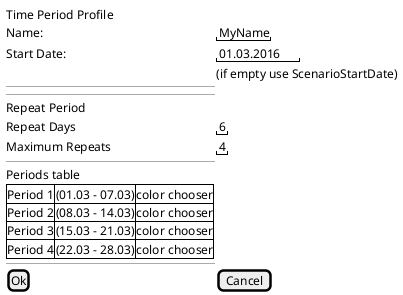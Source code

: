 @startuml
salt
{
Time Period Profile
    Name: | "MyName"
    Start Date: | "01.03.2016"
               .|(if empty use ScenarioStartDate)
 ---
 --
     Repeat Period
     Repeat Days |   "6"
     Maximum Repeats  | "4"
 --
 Periods table
 {#
     Period 1| (01.03 - 07.03)| color chooser
     Period 2| (08.03 - 14.03)| color chooser
     Period 3| (15.03 - 21.03)| color chooser
     Period 4| (22.03 - 28.03)| color chooser
     }
--
  [Ok]|[Cancel]
}
@enduml